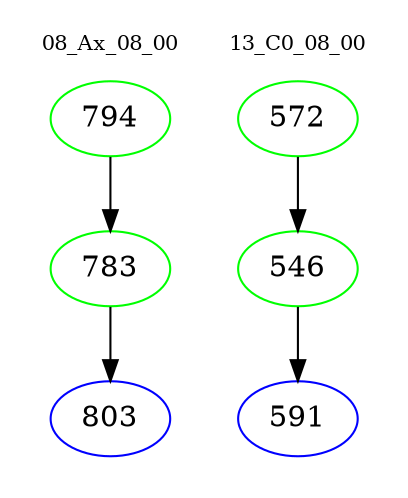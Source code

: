 digraph{
subgraph cluster_0 {
color = white
label = "08_Ax_08_00";
fontsize=10;
T0_794 [label="794", color="green"]
T0_794 -> T0_783 [color="black"]
T0_783 [label="783", color="green"]
T0_783 -> T0_803 [color="black"]
T0_803 [label="803", color="blue"]
}
subgraph cluster_1 {
color = white
label = "13_C0_08_00";
fontsize=10;
T1_572 [label="572", color="green"]
T1_572 -> T1_546 [color="black"]
T1_546 [label="546", color="green"]
T1_546 -> T1_591 [color="black"]
T1_591 [label="591", color="blue"]
}
}
